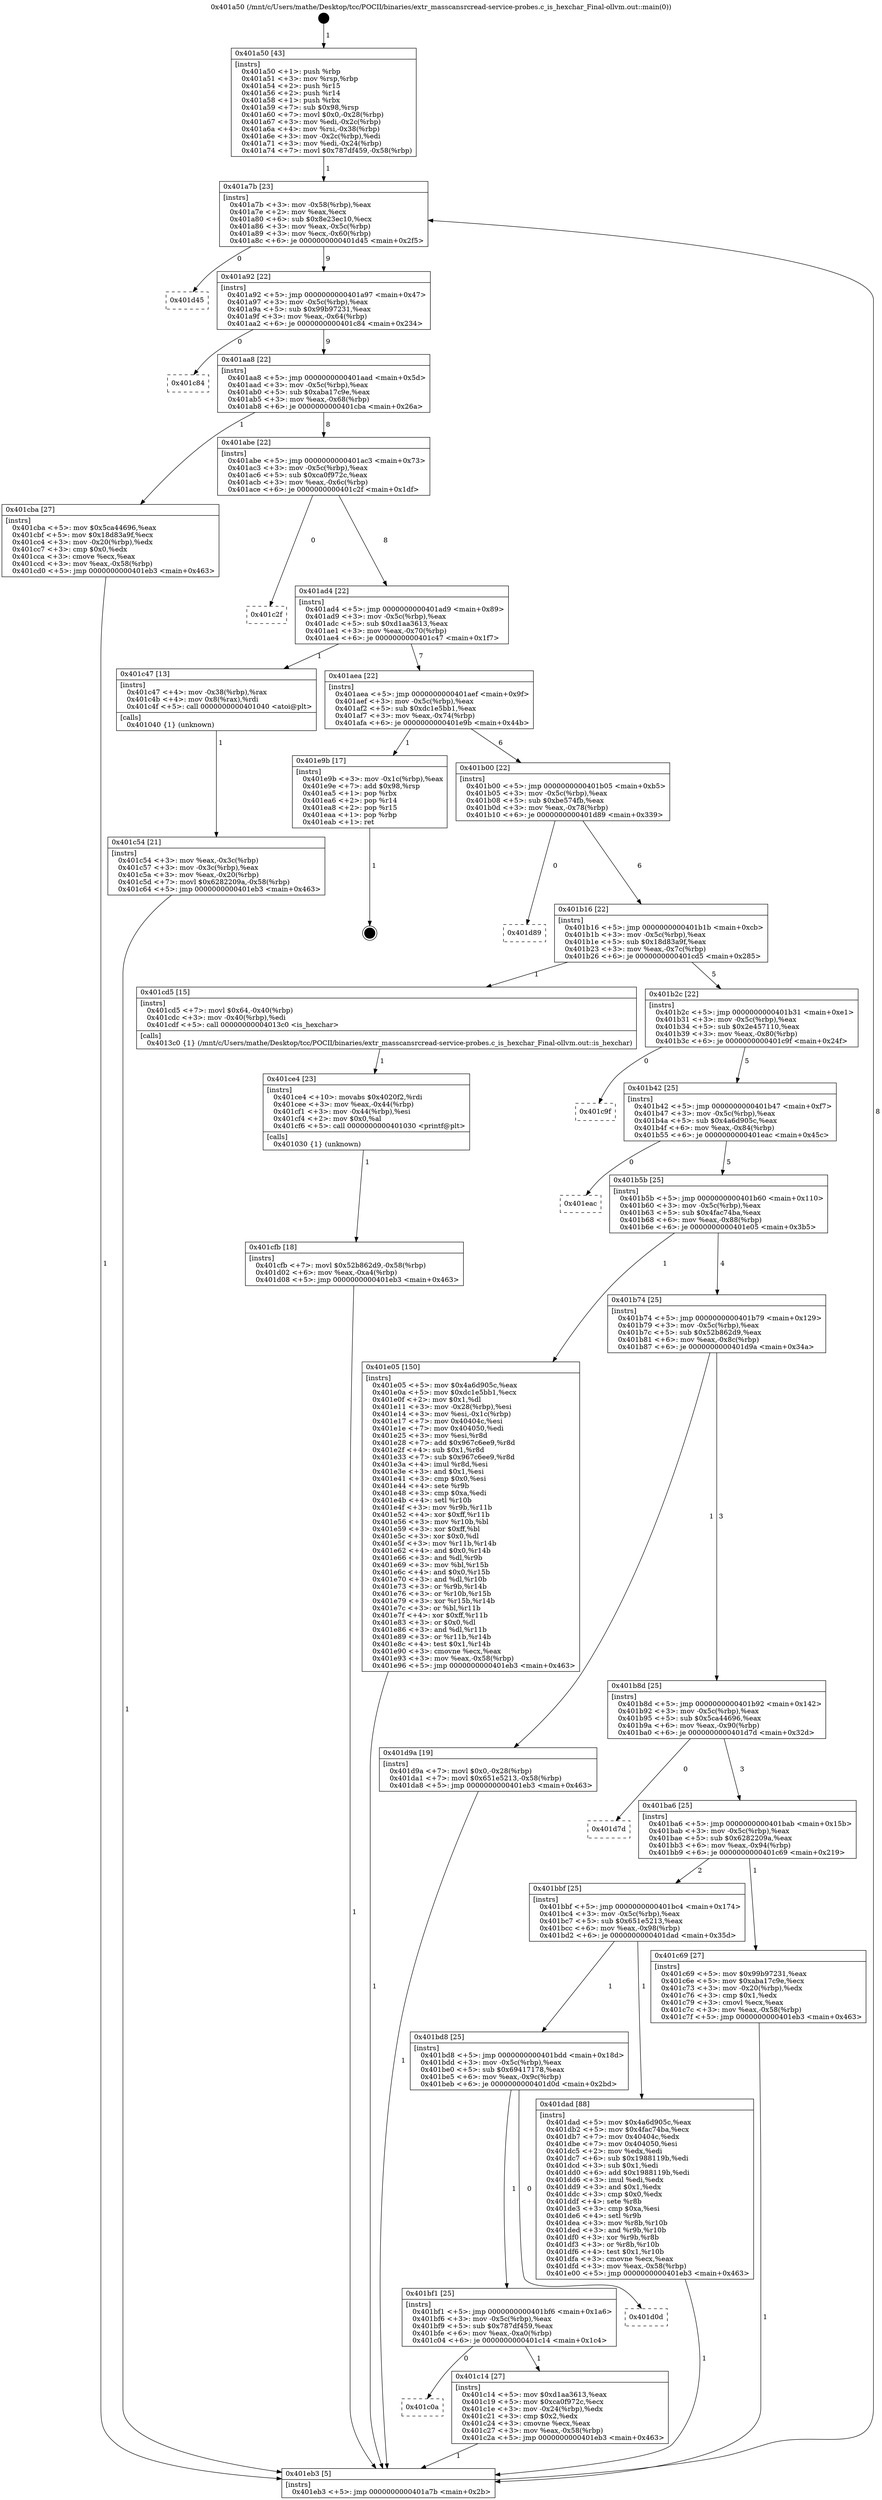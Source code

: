 digraph "0x401a50" {
  label = "0x401a50 (/mnt/c/Users/mathe/Desktop/tcc/POCII/binaries/extr_masscansrcread-service-probes.c_is_hexchar_Final-ollvm.out::main(0))"
  labelloc = "t"
  node[shape=record]

  Entry [label="",width=0.3,height=0.3,shape=circle,fillcolor=black,style=filled]
  "0x401a7b" [label="{
     0x401a7b [23]\l
     | [instrs]\l
     &nbsp;&nbsp;0x401a7b \<+3\>: mov -0x58(%rbp),%eax\l
     &nbsp;&nbsp;0x401a7e \<+2\>: mov %eax,%ecx\l
     &nbsp;&nbsp;0x401a80 \<+6\>: sub $0x8e23ec10,%ecx\l
     &nbsp;&nbsp;0x401a86 \<+3\>: mov %eax,-0x5c(%rbp)\l
     &nbsp;&nbsp;0x401a89 \<+3\>: mov %ecx,-0x60(%rbp)\l
     &nbsp;&nbsp;0x401a8c \<+6\>: je 0000000000401d45 \<main+0x2f5\>\l
  }"]
  "0x401d45" [label="{
     0x401d45\l
  }", style=dashed]
  "0x401a92" [label="{
     0x401a92 [22]\l
     | [instrs]\l
     &nbsp;&nbsp;0x401a92 \<+5\>: jmp 0000000000401a97 \<main+0x47\>\l
     &nbsp;&nbsp;0x401a97 \<+3\>: mov -0x5c(%rbp),%eax\l
     &nbsp;&nbsp;0x401a9a \<+5\>: sub $0x99b97231,%eax\l
     &nbsp;&nbsp;0x401a9f \<+3\>: mov %eax,-0x64(%rbp)\l
     &nbsp;&nbsp;0x401aa2 \<+6\>: je 0000000000401c84 \<main+0x234\>\l
  }"]
  Exit [label="",width=0.3,height=0.3,shape=circle,fillcolor=black,style=filled,peripheries=2]
  "0x401c84" [label="{
     0x401c84\l
  }", style=dashed]
  "0x401aa8" [label="{
     0x401aa8 [22]\l
     | [instrs]\l
     &nbsp;&nbsp;0x401aa8 \<+5\>: jmp 0000000000401aad \<main+0x5d\>\l
     &nbsp;&nbsp;0x401aad \<+3\>: mov -0x5c(%rbp),%eax\l
     &nbsp;&nbsp;0x401ab0 \<+5\>: sub $0xaba17c9e,%eax\l
     &nbsp;&nbsp;0x401ab5 \<+3\>: mov %eax,-0x68(%rbp)\l
     &nbsp;&nbsp;0x401ab8 \<+6\>: je 0000000000401cba \<main+0x26a\>\l
  }"]
  "0x401cfb" [label="{
     0x401cfb [18]\l
     | [instrs]\l
     &nbsp;&nbsp;0x401cfb \<+7\>: movl $0x52b862d9,-0x58(%rbp)\l
     &nbsp;&nbsp;0x401d02 \<+6\>: mov %eax,-0xa4(%rbp)\l
     &nbsp;&nbsp;0x401d08 \<+5\>: jmp 0000000000401eb3 \<main+0x463\>\l
  }"]
  "0x401cba" [label="{
     0x401cba [27]\l
     | [instrs]\l
     &nbsp;&nbsp;0x401cba \<+5\>: mov $0x5ca44696,%eax\l
     &nbsp;&nbsp;0x401cbf \<+5\>: mov $0x18d83a9f,%ecx\l
     &nbsp;&nbsp;0x401cc4 \<+3\>: mov -0x20(%rbp),%edx\l
     &nbsp;&nbsp;0x401cc7 \<+3\>: cmp $0x0,%edx\l
     &nbsp;&nbsp;0x401cca \<+3\>: cmove %ecx,%eax\l
     &nbsp;&nbsp;0x401ccd \<+3\>: mov %eax,-0x58(%rbp)\l
     &nbsp;&nbsp;0x401cd0 \<+5\>: jmp 0000000000401eb3 \<main+0x463\>\l
  }"]
  "0x401abe" [label="{
     0x401abe [22]\l
     | [instrs]\l
     &nbsp;&nbsp;0x401abe \<+5\>: jmp 0000000000401ac3 \<main+0x73\>\l
     &nbsp;&nbsp;0x401ac3 \<+3\>: mov -0x5c(%rbp),%eax\l
     &nbsp;&nbsp;0x401ac6 \<+5\>: sub $0xca0f972c,%eax\l
     &nbsp;&nbsp;0x401acb \<+3\>: mov %eax,-0x6c(%rbp)\l
     &nbsp;&nbsp;0x401ace \<+6\>: je 0000000000401c2f \<main+0x1df\>\l
  }"]
  "0x401ce4" [label="{
     0x401ce4 [23]\l
     | [instrs]\l
     &nbsp;&nbsp;0x401ce4 \<+10\>: movabs $0x4020f2,%rdi\l
     &nbsp;&nbsp;0x401cee \<+3\>: mov %eax,-0x44(%rbp)\l
     &nbsp;&nbsp;0x401cf1 \<+3\>: mov -0x44(%rbp),%esi\l
     &nbsp;&nbsp;0x401cf4 \<+2\>: mov $0x0,%al\l
     &nbsp;&nbsp;0x401cf6 \<+5\>: call 0000000000401030 \<printf@plt\>\l
     | [calls]\l
     &nbsp;&nbsp;0x401030 \{1\} (unknown)\l
  }"]
  "0x401c2f" [label="{
     0x401c2f\l
  }", style=dashed]
  "0x401ad4" [label="{
     0x401ad4 [22]\l
     | [instrs]\l
     &nbsp;&nbsp;0x401ad4 \<+5\>: jmp 0000000000401ad9 \<main+0x89\>\l
     &nbsp;&nbsp;0x401ad9 \<+3\>: mov -0x5c(%rbp),%eax\l
     &nbsp;&nbsp;0x401adc \<+5\>: sub $0xd1aa3613,%eax\l
     &nbsp;&nbsp;0x401ae1 \<+3\>: mov %eax,-0x70(%rbp)\l
     &nbsp;&nbsp;0x401ae4 \<+6\>: je 0000000000401c47 \<main+0x1f7\>\l
  }"]
  "0x401c54" [label="{
     0x401c54 [21]\l
     | [instrs]\l
     &nbsp;&nbsp;0x401c54 \<+3\>: mov %eax,-0x3c(%rbp)\l
     &nbsp;&nbsp;0x401c57 \<+3\>: mov -0x3c(%rbp),%eax\l
     &nbsp;&nbsp;0x401c5a \<+3\>: mov %eax,-0x20(%rbp)\l
     &nbsp;&nbsp;0x401c5d \<+7\>: movl $0x6282209a,-0x58(%rbp)\l
     &nbsp;&nbsp;0x401c64 \<+5\>: jmp 0000000000401eb3 \<main+0x463\>\l
  }"]
  "0x401c47" [label="{
     0x401c47 [13]\l
     | [instrs]\l
     &nbsp;&nbsp;0x401c47 \<+4\>: mov -0x38(%rbp),%rax\l
     &nbsp;&nbsp;0x401c4b \<+4\>: mov 0x8(%rax),%rdi\l
     &nbsp;&nbsp;0x401c4f \<+5\>: call 0000000000401040 \<atoi@plt\>\l
     | [calls]\l
     &nbsp;&nbsp;0x401040 \{1\} (unknown)\l
  }"]
  "0x401aea" [label="{
     0x401aea [22]\l
     | [instrs]\l
     &nbsp;&nbsp;0x401aea \<+5\>: jmp 0000000000401aef \<main+0x9f\>\l
     &nbsp;&nbsp;0x401aef \<+3\>: mov -0x5c(%rbp),%eax\l
     &nbsp;&nbsp;0x401af2 \<+5\>: sub $0xdc1e5bb1,%eax\l
     &nbsp;&nbsp;0x401af7 \<+3\>: mov %eax,-0x74(%rbp)\l
     &nbsp;&nbsp;0x401afa \<+6\>: je 0000000000401e9b \<main+0x44b\>\l
  }"]
  "0x401a50" [label="{
     0x401a50 [43]\l
     | [instrs]\l
     &nbsp;&nbsp;0x401a50 \<+1\>: push %rbp\l
     &nbsp;&nbsp;0x401a51 \<+3\>: mov %rsp,%rbp\l
     &nbsp;&nbsp;0x401a54 \<+2\>: push %r15\l
     &nbsp;&nbsp;0x401a56 \<+2\>: push %r14\l
     &nbsp;&nbsp;0x401a58 \<+1\>: push %rbx\l
     &nbsp;&nbsp;0x401a59 \<+7\>: sub $0x98,%rsp\l
     &nbsp;&nbsp;0x401a60 \<+7\>: movl $0x0,-0x28(%rbp)\l
     &nbsp;&nbsp;0x401a67 \<+3\>: mov %edi,-0x2c(%rbp)\l
     &nbsp;&nbsp;0x401a6a \<+4\>: mov %rsi,-0x38(%rbp)\l
     &nbsp;&nbsp;0x401a6e \<+3\>: mov -0x2c(%rbp),%edi\l
     &nbsp;&nbsp;0x401a71 \<+3\>: mov %edi,-0x24(%rbp)\l
     &nbsp;&nbsp;0x401a74 \<+7\>: movl $0x787df459,-0x58(%rbp)\l
  }"]
  "0x401e9b" [label="{
     0x401e9b [17]\l
     | [instrs]\l
     &nbsp;&nbsp;0x401e9b \<+3\>: mov -0x1c(%rbp),%eax\l
     &nbsp;&nbsp;0x401e9e \<+7\>: add $0x98,%rsp\l
     &nbsp;&nbsp;0x401ea5 \<+1\>: pop %rbx\l
     &nbsp;&nbsp;0x401ea6 \<+2\>: pop %r14\l
     &nbsp;&nbsp;0x401ea8 \<+2\>: pop %r15\l
     &nbsp;&nbsp;0x401eaa \<+1\>: pop %rbp\l
     &nbsp;&nbsp;0x401eab \<+1\>: ret\l
  }"]
  "0x401b00" [label="{
     0x401b00 [22]\l
     | [instrs]\l
     &nbsp;&nbsp;0x401b00 \<+5\>: jmp 0000000000401b05 \<main+0xb5\>\l
     &nbsp;&nbsp;0x401b05 \<+3\>: mov -0x5c(%rbp),%eax\l
     &nbsp;&nbsp;0x401b08 \<+5\>: sub $0xbe574fb,%eax\l
     &nbsp;&nbsp;0x401b0d \<+3\>: mov %eax,-0x78(%rbp)\l
     &nbsp;&nbsp;0x401b10 \<+6\>: je 0000000000401d89 \<main+0x339\>\l
  }"]
  "0x401eb3" [label="{
     0x401eb3 [5]\l
     | [instrs]\l
     &nbsp;&nbsp;0x401eb3 \<+5\>: jmp 0000000000401a7b \<main+0x2b\>\l
  }"]
  "0x401d89" [label="{
     0x401d89\l
  }", style=dashed]
  "0x401b16" [label="{
     0x401b16 [22]\l
     | [instrs]\l
     &nbsp;&nbsp;0x401b16 \<+5\>: jmp 0000000000401b1b \<main+0xcb\>\l
     &nbsp;&nbsp;0x401b1b \<+3\>: mov -0x5c(%rbp),%eax\l
     &nbsp;&nbsp;0x401b1e \<+5\>: sub $0x18d83a9f,%eax\l
     &nbsp;&nbsp;0x401b23 \<+3\>: mov %eax,-0x7c(%rbp)\l
     &nbsp;&nbsp;0x401b26 \<+6\>: je 0000000000401cd5 \<main+0x285\>\l
  }"]
  "0x401c0a" [label="{
     0x401c0a\l
  }", style=dashed]
  "0x401cd5" [label="{
     0x401cd5 [15]\l
     | [instrs]\l
     &nbsp;&nbsp;0x401cd5 \<+7\>: movl $0x64,-0x40(%rbp)\l
     &nbsp;&nbsp;0x401cdc \<+3\>: mov -0x40(%rbp),%edi\l
     &nbsp;&nbsp;0x401cdf \<+5\>: call 00000000004013c0 \<is_hexchar\>\l
     | [calls]\l
     &nbsp;&nbsp;0x4013c0 \{1\} (/mnt/c/Users/mathe/Desktop/tcc/POCII/binaries/extr_masscansrcread-service-probes.c_is_hexchar_Final-ollvm.out::is_hexchar)\l
  }"]
  "0x401b2c" [label="{
     0x401b2c [22]\l
     | [instrs]\l
     &nbsp;&nbsp;0x401b2c \<+5\>: jmp 0000000000401b31 \<main+0xe1\>\l
     &nbsp;&nbsp;0x401b31 \<+3\>: mov -0x5c(%rbp),%eax\l
     &nbsp;&nbsp;0x401b34 \<+5\>: sub $0x2e457110,%eax\l
     &nbsp;&nbsp;0x401b39 \<+3\>: mov %eax,-0x80(%rbp)\l
     &nbsp;&nbsp;0x401b3c \<+6\>: je 0000000000401c9f \<main+0x24f\>\l
  }"]
  "0x401c14" [label="{
     0x401c14 [27]\l
     | [instrs]\l
     &nbsp;&nbsp;0x401c14 \<+5\>: mov $0xd1aa3613,%eax\l
     &nbsp;&nbsp;0x401c19 \<+5\>: mov $0xca0f972c,%ecx\l
     &nbsp;&nbsp;0x401c1e \<+3\>: mov -0x24(%rbp),%edx\l
     &nbsp;&nbsp;0x401c21 \<+3\>: cmp $0x2,%edx\l
     &nbsp;&nbsp;0x401c24 \<+3\>: cmovne %ecx,%eax\l
     &nbsp;&nbsp;0x401c27 \<+3\>: mov %eax,-0x58(%rbp)\l
     &nbsp;&nbsp;0x401c2a \<+5\>: jmp 0000000000401eb3 \<main+0x463\>\l
  }"]
  "0x401c9f" [label="{
     0x401c9f\l
  }", style=dashed]
  "0x401b42" [label="{
     0x401b42 [25]\l
     | [instrs]\l
     &nbsp;&nbsp;0x401b42 \<+5\>: jmp 0000000000401b47 \<main+0xf7\>\l
     &nbsp;&nbsp;0x401b47 \<+3\>: mov -0x5c(%rbp),%eax\l
     &nbsp;&nbsp;0x401b4a \<+5\>: sub $0x4a6d905c,%eax\l
     &nbsp;&nbsp;0x401b4f \<+6\>: mov %eax,-0x84(%rbp)\l
     &nbsp;&nbsp;0x401b55 \<+6\>: je 0000000000401eac \<main+0x45c\>\l
  }"]
  "0x401bf1" [label="{
     0x401bf1 [25]\l
     | [instrs]\l
     &nbsp;&nbsp;0x401bf1 \<+5\>: jmp 0000000000401bf6 \<main+0x1a6\>\l
     &nbsp;&nbsp;0x401bf6 \<+3\>: mov -0x5c(%rbp),%eax\l
     &nbsp;&nbsp;0x401bf9 \<+5\>: sub $0x787df459,%eax\l
     &nbsp;&nbsp;0x401bfe \<+6\>: mov %eax,-0xa0(%rbp)\l
     &nbsp;&nbsp;0x401c04 \<+6\>: je 0000000000401c14 \<main+0x1c4\>\l
  }"]
  "0x401eac" [label="{
     0x401eac\l
  }", style=dashed]
  "0x401b5b" [label="{
     0x401b5b [25]\l
     | [instrs]\l
     &nbsp;&nbsp;0x401b5b \<+5\>: jmp 0000000000401b60 \<main+0x110\>\l
     &nbsp;&nbsp;0x401b60 \<+3\>: mov -0x5c(%rbp),%eax\l
     &nbsp;&nbsp;0x401b63 \<+5\>: sub $0x4fac74ba,%eax\l
     &nbsp;&nbsp;0x401b68 \<+6\>: mov %eax,-0x88(%rbp)\l
     &nbsp;&nbsp;0x401b6e \<+6\>: je 0000000000401e05 \<main+0x3b5\>\l
  }"]
  "0x401d0d" [label="{
     0x401d0d\l
  }", style=dashed]
  "0x401e05" [label="{
     0x401e05 [150]\l
     | [instrs]\l
     &nbsp;&nbsp;0x401e05 \<+5\>: mov $0x4a6d905c,%eax\l
     &nbsp;&nbsp;0x401e0a \<+5\>: mov $0xdc1e5bb1,%ecx\l
     &nbsp;&nbsp;0x401e0f \<+2\>: mov $0x1,%dl\l
     &nbsp;&nbsp;0x401e11 \<+3\>: mov -0x28(%rbp),%esi\l
     &nbsp;&nbsp;0x401e14 \<+3\>: mov %esi,-0x1c(%rbp)\l
     &nbsp;&nbsp;0x401e17 \<+7\>: mov 0x40404c,%esi\l
     &nbsp;&nbsp;0x401e1e \<+7\>: mov 0x404050,%edi\l
     &nbsp;&nbsp;0x401e25 \<+3\>: mov %esi,%r8d\l
     &nbsp;&nbsp;0x401e28 \<+7\>: add $0x967c6ee9,%r8d\l
     &nbsp;&nbsp;0x401e2f \<+4\>: sub $0x1,%r8d\l
     &nbsp;&nbsp;0x401e33 \<+7\>: sub $0x967c6ee9,%r8d\l
     &nbsp;&nbsp;0x401e3a \<+4\>: imul %r8d,%esi\l
     &nbsp;&nbsp;0x401e3e \<+3\>: and $0x1,%esi\l
     &nbsp;&nbsp;0x401e41 \<+3\>: cmp $0x0,%esi\l
     &nbsp;&nbsp;0x401e44 \<+4\>: sete %r9b\l
     &nbsp;&nbsp;0x401e48 \<+3\>: cmp $0xa,%edi\l
     &nbsp;&nbsp;0x401e4b \<+4\>: setl %r10b\l
     &nbsp;&nbsp;0x401e4f \<+3\>: mov %r9b,%r11b\l
     &nbsp;&nbsp;0x401e52 \<+4\>: xor $0xff,%r11b\l
     &nbsp;&nbsp;0x401e56 \<+3\>: mov %r10b,%bl\l
     &nbsp;&nbsp;0x401e59 \<+3\>: xor $0xff,%bl\l
     &nbsp;&nbsp;0x401e5c \<+3\>: xor $0x0,%dl\l
     &nbsp;&nbsp;0x401e5f \<+3\>: mov %r11b,%r14b\l
     &nbsp;&nbsp;0x401e62 \<+4\>: and $0x0,%r14b\l
     &nbsp;&nbsp;0x401e66 \<+3\>: and %dl,%r9b\l
     &nbsp;&nbsp;0x401e69 \<+3\>: mov %bl,%r15b\l
     &nbsp;&nbsp;0x401e6c \<+4\>: and $0x0,%r15b\l
     &nbsp;&nbsp;0x401e70 \<+3\>: and %dl,%r10b\l
     &nbsp;&nbsp;0x401e73 \<+3\>: or %r9b,%r14b\l
     &nbsp;&nbsp;0x401e76 \<+3\>: or %r10b,%r15b\l
     &nbsp;&nbsp;0x401e79 \<+3\>: xor %r15b,%r14b\l
     &nbsp;&nbsp;0x401e7c \<+3\>: or %bl,%r11b\l
     &nbsp;&nbsp;0x401e7f \<+4\>: xor $0xff,%r11b\l
     &nbsp;&nbsp;0x401e83 \<+3\>: or $0x0,%dl\l
     &nbsp;&nbsp;0x401e86 \<+3\>: and %dl,%r11b\l
     &nbsp;&nbsp;0x401e89 \<+3\>: or %r11b,%r14b\l
     &nbsp;&nbsp;0x401e8c \<+4\>: test $0x1,%r14b\l
     &nbsp;&nbsp;0x401e90 \<+3\>: cmovne %ecx,%eax\l
     &nbsp;&nbsp;0x401e93 \<+3\>: mov %eax,-0x58(%rbp)\l
     &nbsp;&nbsp;0x401e96 \<+5\>: jmp 0000000000401eb3 \<main+0x463\>\l
  }"]
  "0x401b74" [label="{
     0x401b74 [25]\l
     | [instrs]\l
     &nbsp;&nbsp;0x401b74 \<+5\>: jmp 0000000000401b79 \<main+0x129\>\l
     &nbsp;&nbsp;0x401b79 \<+3\>: mov -0x5c(%rbp),%eax\l
     &nbsp;&nbsp;0x401b7c \<+5\>: sub $0x52b862d9,%eax\l
     &nbsp;&nbsp;0x401b81 \<+6\>: mov %eax,-0x8c(%rbp)\l
     &nbsp;&nbsp;0x401b87 \<+6\>: je 0000000000401d9a \<main+0x34a\>\l
  }"]
  "0x401bd8" [label="{
     0x401bd8 [25]\l
     | [instrs]\l
     &nbsp;&nbsp;0x401bd8 \<+5\>: jmp 0000000000401bdd \<main+0x18d\>\l
     &nbsp;&nbsp;0x401bdd \<+3\>: mov -0x5c(%rbp),%eax\l
     &nbsp;&nbsp;0x401be0 \<+5\>: sub $0x69417178,%eax\l
     &nbsp;&nbsp;0x401be5 \<+6\>: mov %eax,-0x9c(%rbp)\l
     &nbsp;&nbsp;0x401beb \<+6\>: je 0000000000401d0d \<main+0x2bd\>\l
  }"]
  "0x401d9a" [label="{
     0x401d9a [19]\l
     | [instrs]\l
     &nbsp;&nbsp;0x401d9a \<+7\>: movl $0x0,-0x28(%rbp)\l
     &nbsp;&nbsp;0x401da1 \<+7\>: movl $0x651e5213,-0x58(%rbp)\l
     &nbsp;&nbsp;0x401da8 \<+5\>: jmp 0000000000401eb3 \<main+0x463\>\l
  }"]
  "0x401b8d" [label="{
     0x401b8d [25]\l
     | [instrs]\l
     &nbsp;&nbsp;0x401b8d \<+5\>: jmp 0000000000401b92 \<main+0x142\>\l
     &nbsp;&nbsp;0x401b92 \<+3\>: mov -0x5c(%rbp),%eax\l
     &nbsp;&nbsp;0x401b95 \<+5\>: sub $0x5ca44696,%eax\l
     &nbsp;&nbsp;0x401b9a \<+6\>: mov %eax,-0x90(%rbp)\l
     &nbsp;&nbsp;0x401ba0 \<+6\>: je 0000000000401d7d \<main+0x32d\>\l
  }"]
  "0x401dad" [label="{
     0x401dad [88]\l
     | [instrs]\l
     &nbsp;&nbsp;0x401dad \<+5\>: mov $0x4a6d905c,%eax\l
     &nbsp;&nbsp;0x401db2 \<+5\>: mov $0x4fac74ba,%ecx\l
     &nbsp;&nbsp;0x401db7 \<+7\>: mov 0x40404c,%edx\l
     &nbsp;&nbsp;0x401dbe \<+7\>: mov 0x404050,%esi\l
     &nbsp;&nbsp;0x401dc5 \<+2\>: mov %edx,%edi\l
     &nbsp;&nbsp;0x401dc7 \<+6\>: sub $0x1988119b,%edi\l
     &nbsp;&nbsp;0x401dcd \<+3\>: sub $0x1,%edi\l
     &nbsp;&nbsp;0x401dd0 \<+6\>: add $0x1988119b,%edi\l
     &nbsp;&nbsp;0x401dd6 \<+3\>: imul %edi,%edx\l
     &nbsp;&nbsp;0x401dd9 \<+3\>: and $0x1,%edx\l
     &nbsp;&nbsp;0x401ddc \<+3\>: cmp $0x0,%edx\l
     &nbsp;&nbsp;0x401ddf \<+4\>: sete %r8b\l
     &nbsp;&nbsp;0x401de3 \<+3\>: cmp $0xa,%esi\l
     &nbsp;&nbsp;0x401de6 \<+4\>: setl %r9b\l
     &nbsp;&nbsp;0x401dea \<+3\>: mov %r8b,%r10b\l
     &nbsp;&nbsp;0x401ded \<+3\>: and %r9b,%r10b\l
     &nbsp;&nbsp;0x401df0 \<+3\>: xor %r9b,%r8b\l
     &nbsp;&nbsp;0x401df3 \<+3\>: or %r8b,%r10b\l
     &nbsp;&nbsp;0x401df6 \<+4\>: test $0x1,%r10b\l
     &nbsp;&nbsp;0x401dfa \<+3\>: cmovne %ecx,%eax\l
     &nbsp;&nbsp;0x401dfd \<+3\>: mov %eax,-0x58(%rbp)\l
     &nbsp;&nbsp;0x401e00 \<+5\>: jmp 0000000000401eb3 \<main+0x463\>\l
  }"]
  "0x401d7d" [label="{
     0x401d7d\l
  }", style=dashed]
  "0x401ba6" [label="{
     0x401ba6 [25]\l
     | [instrs]\l
     &nbsp;&nbsp;0x401ba6 \<+5\>: jmp 0000000000401bab \<main+0x15b\>\l
     &nbsp;&nbsp;0x401bab \<+3\>: mov -0x5c(%rbp),%eax\l
     &nbsp;&nbsp;0x401bae \<+5\>: sub $0x6282209a,%eax\l
     &nbsp;&nbsp;0x401bb3 \<+6\>: mov %eax,-0x94(%rbp)\l
     &nbsp;&nbsp;0x401bb9 \<+6\>: je 0000000000401c69 \<main+0x219\>\l
  }"]
  "0x401bbf" [label="{
     0x401bbf [25]\l
     | [instrs]\l
     &nbsp;&nbsp;0x401bbf \<+5\>: jmp 0000000000401bc4 \<main+0x174\>\l
     &nbsp;&nbsp;0x401bc4 \<+3\>: mov -0x5c(%rbp),%eax\l
     &nbsp;&nbsp;0x401bc7 \<+5\>: sub $0x651e5213,%eax\l
     &nbsp;&nbsp;0x401bcc \<+6\>: mov %eax,-0x98(%rbp)\l
     &nbsp;&nbsp;0x401bd2 \<+6\>: je 0000000000401dad \<main+0x35d\>\l
  }"]
  "0x401c69" [label="{
     0x401c69 [27]\l
     | [instrs]\l
     &nbsp;&nbsp;0x401c69 \<+5\>: mov $0x99b97231,%eax\l
     &nbsp;&nbsp;0x401c6e \<+5\>: mov $0xaba17c9e,%ecx\l
     &nbsp;&nbsp;0x401c73 \<+3\>: mov -0x20(%rbp),%edx\l
     &nbsp;&nbsp;0x401c76 \<+3\>: cmp $0x1,%edx\l
     &nbsp;&nbsp;0x401c79 \<+3\>: cmovl %ecx,%eax\l
     &nbsp;&nbsp;0x401c7c \<+3\>: mov %eax,-0x58(%rbp)\l
     &nbsp;&nbsp;0x401c7f \<+5\>: jmp 0000000000401eb3 \<main+0x463\>\l
  }"]
  Entry -> "0x401a50" [label=" 1"]
  "0x401a7b" -> "0x401d45" [label=" 0"]
  "0x401a7b" -> "0x401a92" [label=" 9"]
  "0x401e9b" -> Exit [label=" 1"]
  "0x401a92" -> "0x401c84" [label=" 0"]
  "0x401a92" -> "0x401aa8" [label=" 9"]
  "0x401e05" -> "0x401eb3" [label=" 1"]
  "0x401aa8" -> "0x401cba" [label=" 1"]
  "0x401aa8" -> "0x401abe" [label=" 8"]
  "0x401dad" -> "0x401eb3" [label=" 1"]
  "0x401abe" -> "0x401c2f" [label=" 0"]
  "0x401abe" -> "0x401ad4" [label=" 8"]
  "0x401d9a" -> "0x401eb3" [label=" 1"]
  "0x401ad4" -> "0x401c47" [label=" 1"]
  "0x401ad4" -> "0x401aea" [label=" 7"]
  "0x401cfb" -> "0x401eb3" [label=" 1"]
  "0x401aea" -> "0x401e9b" [label=" 1"]
  "0x401aea" -> "0x401b00" [label=" 6"]
  "0x401ce4" -> "0x401cfb" [label=" 1"]
  "0x401b00" -> "0x401d89" [label=" 0"]
  "0x401b00" -> "0x401b16" [label=" 6"]
  "0x401cd5" -> "0x401ce4" [label=" 1"]
  "0x401b16" -> "0x401cd5" [label=" 1"]
  "0x401b16" -> "0x401b2c" [label=" 5"]
  "0x401cba" -> "0x401eb3" [label=" 1"]
  "0x401b2c" -> "0x401c9f" [label=" 0"]
  "0x401b2c" -> "0x401b42" [label=" 5"]
  "0x401c69" -> "0x401eb3" [label=" 1"]
  "0x401b42" -> "0x401eac" [label=" 0"]
  "0x401b42" -> "0x401b5b" [label=" 5"]
  "0x401c47" -> "0x401c54" [label=" 1"]
  "0x401b5b" -> "0x401e05" [label=" 1"]
  "0x401b5b" -> "0x401b74" [label=" 4"]
  "0x401eb3" -> "0x401a7b" [label=" 8"]
  "0x401b74" -> "0x401d9a" [label=" 1"]
  "0x401b74" -> "0x401b8d" [label=" 3"]
  "0x401c14" -> "0x401eb3" [label=" 1"]
  "0x401b8d" -> "0x401d7d" [label=" 0"]
  "0x401b8d" -> "0x401ba6" [label=" 3"]
  "0x401bf1" -> "0x401c0a" [label=" 0"]
  "0x401ba6" -> "0x401c69" [label=" 1"]
  "0x401ba6" -> "0x401bbf" [label=" 2"]
  "0x401bf1" -> "0x401c14" [label=" 1"]
  "0x401bbf" -> "0x401dad" [label=" 1"]
  "0x401bbf" -> "0x401bd8" [label=" 1"]
  "0x401a50" -> "0x401a7b" [label=" 1"]
  "0x401bd8" -> "0x401d0d" [label=" 0"]
  "0x401bd8" -> "0x401bf1" [label=" 1"]
  "0x401c54" -> "0x401eb3" [label=" 1"]
}

